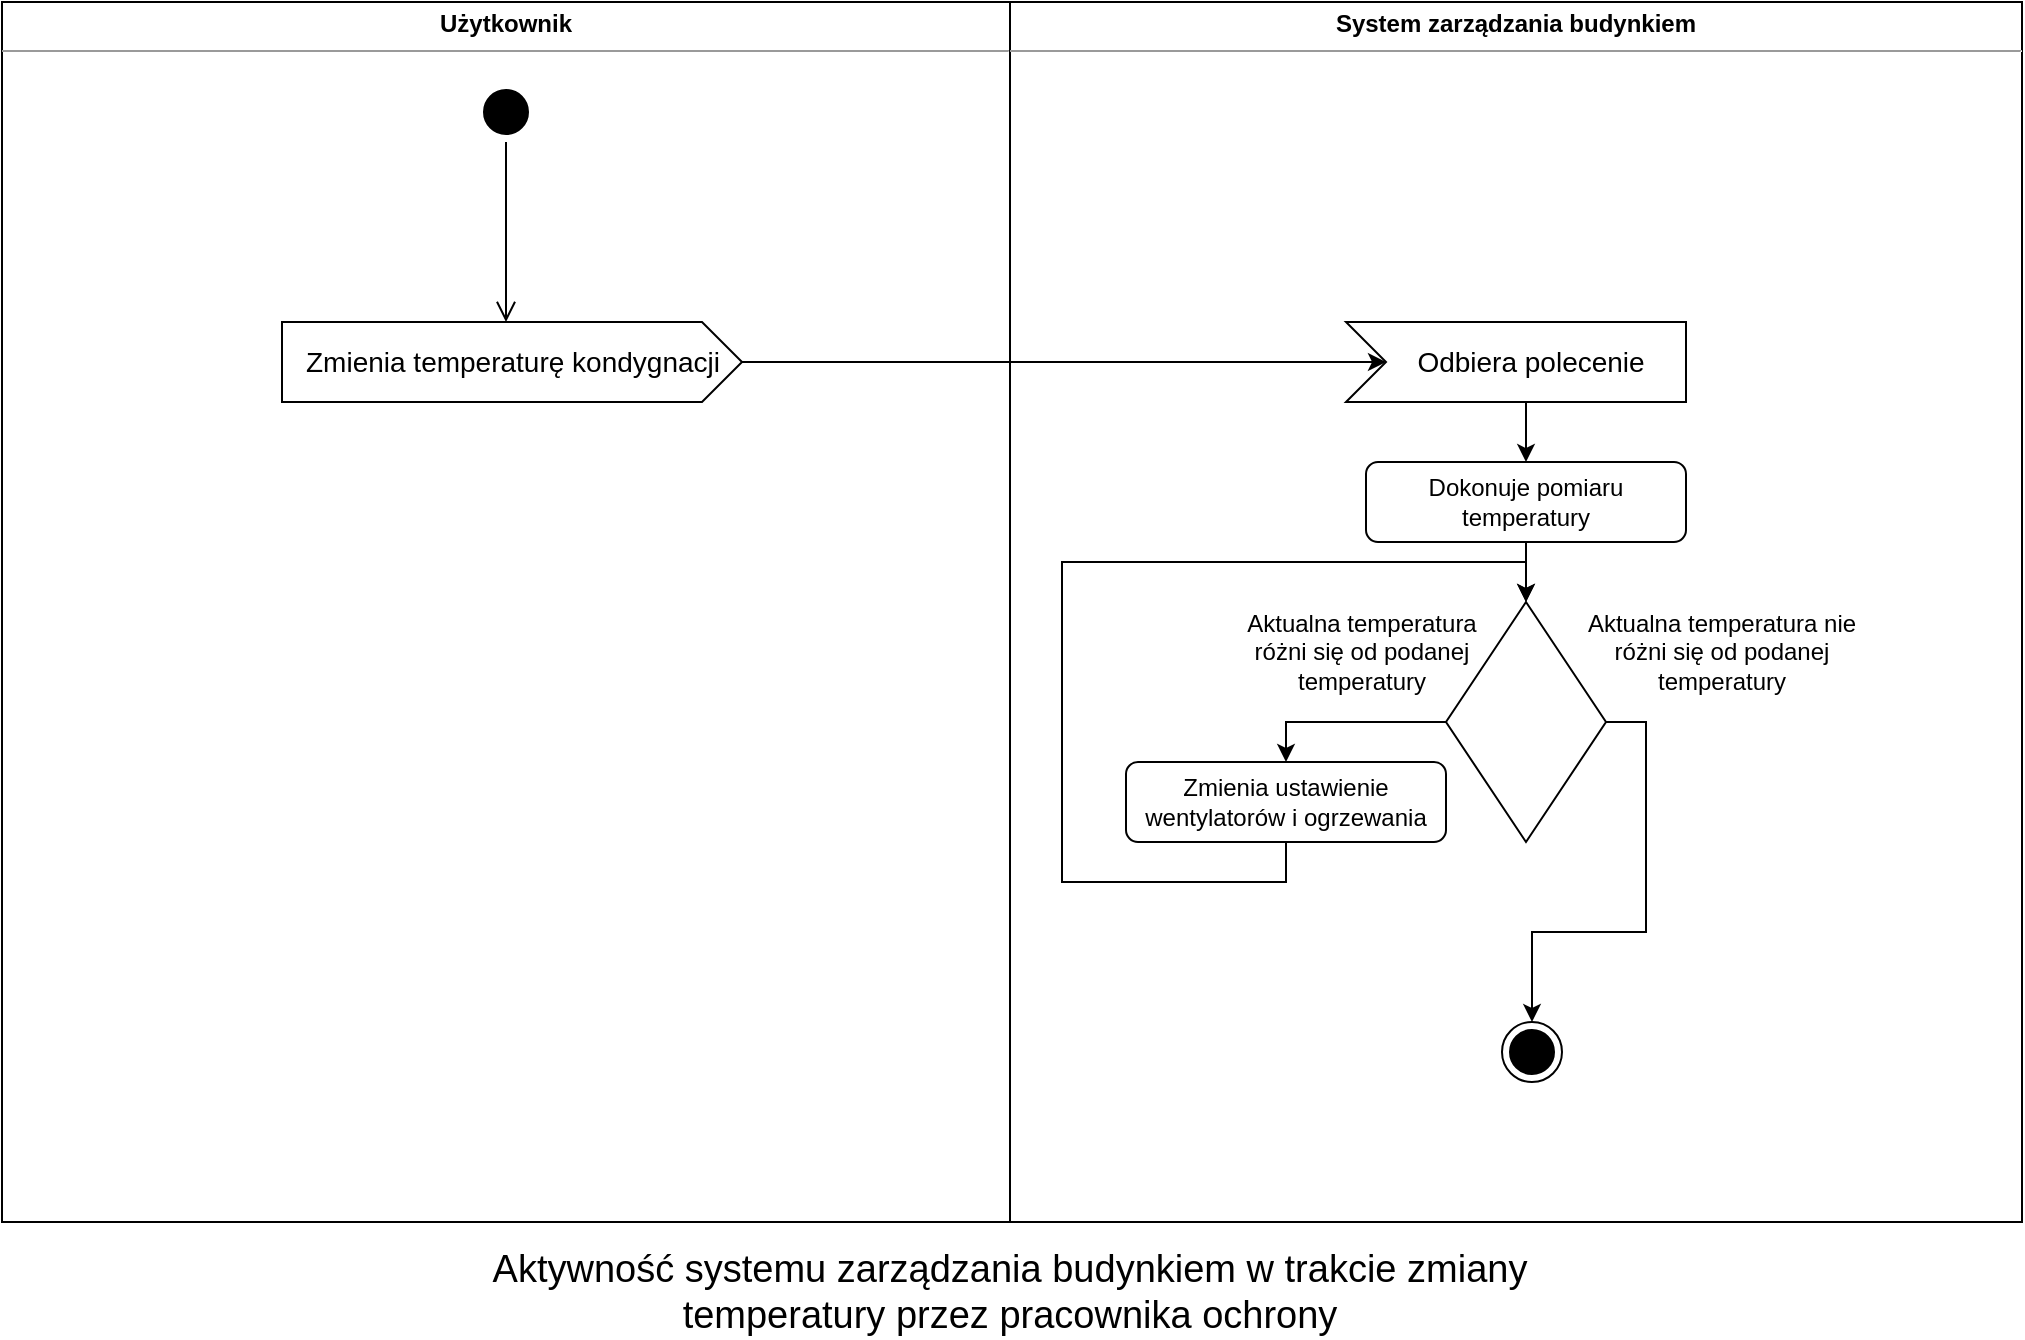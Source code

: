 <mxfile version="20.7.4" type="device"><diagram id="TWneI3mARaWme470NEiO" name="Strona-1"><mxGraphModel dx="2899" dy="1212" grid="1" gridSize="10" guides="1" tooltips="1" connect="1" arrows="1" fold="1" page="1" pageScale="1" pageWidth="827" pageHeight="1169" math="0" shadow="0"><root><mxCell id="0"/><mxCell id="1" parent="0"/><mxCell id="XufZ6Wr1c9LtjIhNtIWw-5" value="&lt;p style=&quot;margin:0px;margin-top:4px;text-align:center;&quot;&gt;&lt;b&gt;Użytkownik&lt;/b&gt;&lt;/p&gt;&lt;hr size=&quot;1&quot;&gt;&lt;div style=&quot;height:2px;&quot;&gt;&lt;br&gt;&lt;/div&gt;" style="verticalAlign=top;align=left;overflow=fill;fontSize=12;fontFamily=Helvetica;html=1;" parent="1" vertex="1"><mxGeometry x="-90" width="504" height="610" as="geometry"/></mxCell><mxCell id="XufZ6Wr1c9LtjIhNtIWw-6" value="&lt;p style=&quot;margin:0px;margin-top:4px;text-align:center;&quot;&gt;&lt;b&gt;System zarządzania budynkiem&lt;/b&gt;&lt;/p&gt;&lt;hr size=&quot;1&quot;&gt;&lt;div style=&quot;height:2px;&quot;&gt;&lt;/div&gt;" style="verticalAlign=top;align=left;overflow=fill;fontSize=12;fontFamily=Helvetica;html=1;" parent="1" vertex="1"><mxGeometry x="414" width="506" height="610" as="geometry"/></mxCell><mxCell id="1bctFas82vu6xOXkUnY7-1" value="" style="ellipse;html=1;shape=startState;fillColor=#000000;strokeColor=#000000;" vertex="1" parent="1"><mxGeometry x="147" y="40" width="30" height="30" as="geometry"/></mxCell><mxCell id="1bctFas82vu6xOXkUnY7-2" value="" style="edgeStyle=orthogonalEdgeStyle;html=1;verticalAlign=bottom;endArrow=open;endSize=8;strokeColor=#000000;rounded=0;entryX=0.5;entryY=0;entryDx=0;entryDy=0;" edge="1" source="1bctFas82vu6xOXkUnY7-1" parent="1"><mxGeometry relative="1" as="geometry"><mxPoint x="162" y="160" as="targetPoint"/></mxGeometry></mxCell><mxCell id="1bctFas82vu6xOXkUnY7-6" style="edgeStyle=orthogonalEdgeStyle;rounded=0;orthogonalLoop=1;jettySize=auto;html=1;exitX=1;exitY=0.5;exitDx=0;exitDy=0;exitPerimeter=0;entryX=0;entryY=0;entryDx=20;entryDy=20;entryPerimeter=0;strokeColor=#000000;" edge="1" parent="1" source="1bctFas82vu6xOXkUnY7-4" target="1bctFas82vu6xOXkUnY7-5"><mxGeometry relative="1" as="geometry"/></mxCell><mxCell id="1bctFas82vu6xOXkUnY7-4" value="&lt;div style=&quot;text-align: center;&quot;&gt;&lt;span style=&quot;text-align: start; background-color: initial;&quot;&gt;Zmienia temperaturę kondygnacji&lt;/span&gt;&lt;span style=&quot;background-color: initial; color: rgba(0, 0, 0, 0); font-family: monospace; font-size: 0px; text-align: start;&quot;&gt;%3CmxGraphModel%3E%3Croot%3E%3CmxCell%20id%3D%220%22%2F%3E%3CmxCell%20id%3D%221%22%20parent%3D%220%22%2F%3E%3CmxCell%20id%3D%222%22%20value%3D%22Wprowadza%20got%C3%B3wk%C4%99%22%20style%3D%22html%3D1%3Bshape%3Dmxgraph.infographic.ribbonSimple%3Bnotch1%3D0%3Bnotch2%3D20%3Balign%3Dcenter%3BverticalAlign%3Dmiddle%3BfontSize%3D14%3BfontStyle%3D0%3BfillColor%3D%23FFFFFF%3Brounded%3D1%3B%22%20vertex%3D%221%22%20parent%3D%221%22%3E%3CmxGeometry%20x%3D%22190%22%20y%3D%22800%22%20width%3D%22160%22%20height%3D%2240%22%20as%3D%22geometry%22%2F%3E%3C%2FmxCell%3E%3C%2Froot%3E%3C%2FmxGraphModel%3E&lt;/span&gt;&lt;/div&gt;" style="html=1;shape=mxgraph.infographic.ribbonSimple;notch1=0;notch2=20;align=center;verticalAlign=middle;fontSize=14;fontStyle=0;fillColor=#FFFFFF;rounded=1;" vertex="1" parent="1"><mxGeometry x="50" y="160" width="230" height="40" as="geometry"/></mxCell><mxCell id="1bctFas82vu6xOXkUnY7-8" style="edgeStyle=orthogonalEdgeStyle;rounded=0;orthogonalLoop=1;jettySize=auto;html=1;exitX=0;exitY=0;exitDx=85;exitDy=40;exitPerimeter=0;entryX=0.5;entryY=0;entryDx=0;entryDy=0;strokeColor=#000000;" edge="1" parent="1" source="1bctFas82vu6xOXkUnY7-5" target="1bctFas82vu6xOXkUnY7-7"><mxGeometry relative="1" as="geometry"/></mxCell><mxCell id="1bctFas82vu6xOXkUnY7-5" value="Odbiera polecenie" style="html=1;shape=mxgraph.infographic.ribbonSimple;notch1=20;notch2=0;align=center;verticalAlign=middle;fontSize=14;fontStyle=0;fillColor=#FFFFFF;flipH=0;spacingRight=0;spacingLeft=14;rounded=1;" vertex="1" parent="1"><mxGeometry x="582" y="160" width="170" height="40" as="geometry"/></mxCell><mxCell id="1bctFas82vu6xOXkUnY7-10" style="edgeStyle=orthogonalEdgeStyle;rounded=0;orthogonalLoop=1;jettySize=auto;html=1;exitX=0.5;exitY=1;exitDx=0;exitDy=0;entryX=0.5;entryY=0;entryDx=0;entryDy=0;strokeColor=#000000;" edge="1" parent="1" source="1bctFas82vu6xOXkUnY7-7" target="1bctFas82vu6xOXkUnY7-9"><mxGeometry relative="1" as="geometry"/></mxCell><mxCell id="1bctFas82vu6xOXkUnY7-7" value="Dokonuje pomiaru temperatury" style="shape=rect;html=1;rounded=1;whiteSpace=wrap;align=center;" vertex="1" parent="1"><mxGeometry x="592" y="230" width="160" height="40" as="geometry"/></mxCell><mxCell id="1bctFas82vu6xOXkUnY7-14" style="edgeStyle=orthogonalEdgeStyle;rounded=0;orthogonalLoop=1;jettySize=auto;html=1;exitX=1;exitY=0.5;exitDx=0;exitDy=0;entryX=0.5;entryY=0;entryDx=0;entryDy=0;strokeColor=#000000;" edge="1" parent="1" source="1bctFas82vu6xOXkUnY7-9" target="1bctFas82vu6xOXkUnY7-13"><mxGeometry relative="1" as="geometry"/></mxCell><mxCell id="1bctFas82vu6xOXkUnY7-15" style="edgeStyle=orthogonalEdgeStyle;rounded=0;orthogonalLoop=1;jettySize=auto;html=1;exitX=0;exitY=0.5;exitDx=0;exitDy=0;entryX=0.5;entryY=0;entryDx=0;entryDy=0;strokeColor=#000000;" edge="1" parent="1" source="1bctFas82vu6xOXkUnY7-9" target="XufZ6Wr1c9LtjIhNtIWw-1"><mxGeometry relative="1" as="geometry"/></mxCell><mxCell id="1bctFas82vu6xOXkUnY7-9" value="" style="rhombus;whiteSpace=wrap;html=1;rounded=0;" vertex="1" parent="1"><mxGeometry x="632" y="300" width="80" height="120" as="geometry"/></mxCell><mxCell id="1bctFas82vu6xOXkUnY7-11" value="Aktualna temperatura różni się od podanej temperatury" style="text;html=1;strokeColor=none;fillColor=none;align=center;verticalAlign=middle;whiteSpace=wrap;rounded=0;" vertex="1" parent="1"><mxGeometry x="520" y="300" width="140" height="50" as="geometry"/></mxCell><mxCell id="1bctFas82vu6xOXkUnY7-12" value="Aktualna temperatura nie różni się od podanej temperatury" style="text;html=1;strokeColor=none;fillColor=none;align=center;verticalAlign=middle;whiteSpace=wrap;rounded=0;" vertex="1" parent="1"><mxGeometry x="700" y="310" width="140" height="30" as="geometry"/></mxCell><mxCell id="1bctFas82vu6xOXkUnY7-13" value="" style="ellipse;html=1;shape=endState;fillColor=#000000;strokeColor=#000000;" vertex="1" parent="1"><mxGeometry x="660" y="510" width="30" height="30" as="geometry"/></mxCell><mxCell id="1bctFas82vu6xOXkUnY7-16" style="edgeStyle=orthogonalEdgeStyle;rounded=0;orthogonalLoop=1;jettySize=auto;html=1;exitX=0.5;exitY=1;exitDx=0;exitDy=0;entryX=0.5;entryY=0;entryDx=0;entryDy=0;strokeColor=#000000;" edge="1" parent="1" source="XufZ6Wr1c9LtjIhNtIWw-1" target="1bctFas82vu6xOXkUnY7-9"><mxGeometry relative="1" as="geometry"><Array as="points"><mxPoint x="552" y="440"/><mxPoint x="440" y="440"/><mxPoint x="440" y="280"/><mxPoint x="672" y="280"/></Array></mxGeometry></mxCell><mxCell id="XufZ6Wr1c9LtjIhNtIWw-1" value="Zmienia ustawienie wentylatorów i ogrzewania" style="shape=rect;html=1;rounded=1;whiteSpace=wrap;align=center;" parent="1" vertex="1"><mxGeometry x="472" y="380" width="160" height="40" as="geometry"/></mxCell><mxCell id="1bctFas82vu6xOXkUnY7-17" value="Aktywność systemu zarządzania budynkiem w trakcie zmiany temperatury przez pracownika ochrony" style="text;html=1;strokeColor=none;fillColor=none;align=center;verticalAlign=middle;whiteSpace=wrap;rounded=0;fontSize=19;" vertex="1" parent="1"><mxGeometry x="117" y="630" width="594" height="30" as="geometry"/></mxCell></root></mxGraphModel></diagram></mxfile>